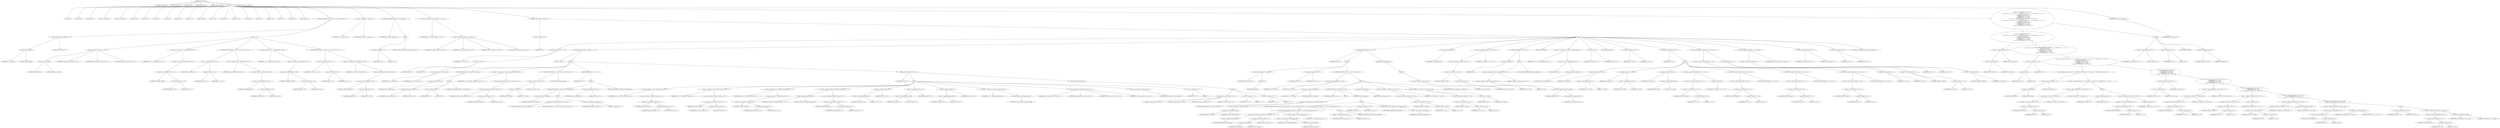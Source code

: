 digraph cache_insert {  
"1000122" [label = "(METHOD,cache_insert)" ]
"1000123" [label = "(PARAM,const char *a1)" ]
"1000124" [label = "(PARAM,_DWORD *a2)" ]
"1000125" [label = "(PARAM,int a3)" ]
"1000126" [label = "(PARAM,unsigned int a4)" ]
"1000127" [label = "(PARAM,unsigned __int16 a5)" ]
"1000128" [label = "(BLOCK,,)" ]
"1000129" [label = "(LOCAL,v7: int)" ]
"1000130" [label = "(LOCAL,v8: int)" ]
"1000131" [label = "(LOCAL,result: int)" ]
"1000132" [label = "(LOCAL,v10: unsigned int)" ]
"1000133" [label = "(LOCAL,v11: unsigned int)" ]
"1000134" [label = "(LOCAL,v12: int)" ]
"1000135" [label = "(LOCAL,v13: int)" ]
"1000136" [label = "(LOCAL,v14: int)" ]
"1000137" [label = "(LOCAL,v15: int)" ]
"1000138" [label = "(LOCAL,v16: int)" ]
"1000139" [label = "(LOCAL,v17: int)" ]
"1000140" [label = "(LOCAL,v18: size_t)" ]
"1000141" [label = "(LOCAL,v19: int)" ]
"1000142" [label = "(LOCAL,v20: int)" ]
"1000143" [label = "(LOCAL,v21: char *)" ]
"1000144" [label = "(LOCAL,v22: int)" ]
"1000145" [label = "(LOCAL,v23: int)" ]
"1000146" [label = "(LOCAL,v24: int)" ]
"1000147" [label = "(LOCAL,v25: int)" ]
"1000148" [label = "(LOCAL,v27: int)" ]
"1000149" [label = "(LOCAL,v28: int [ 4 ])" ]
"1000150" [label = "(CONTROL_STRUCTURE,if ( (a5 & 0x980) != 0 ),if ( (a5 & 0x980) != 0 ))" ]
"1000151" [label = "(<operator>.notEquals,(a5 & 0x980) != 0)" ]
"1000152" [label = "(<operator>.and,a5 & 0x980)" ]
"1000153" [label = "(IDENTIFIER,a5,a5 & 0x980)" ]
"1000154" [label = "(LITERAL,0x980,a5 & 0x980)" ]
"1000155" [label = "(LITERAL,0,(a5 & 0x980) != 0)" ]
"1000156" [label = "(BLOCK,,)" ]
"1000157" [label = "(log_query,log_query(a5 | 0x10000, a1, a2, 0))" ]
"1000158" [label = "(<operator>.or,a5 | 0x10000)" ]
"1000159" [label = "(IDENTIFIER,a5,a5 | 0x10000)" ]
"1000160" [label = "(LITERAL,0x10000,a5 | 0x10000)" ]
"1000161" [label = "(IDENTIFIER,a1,log_query(a5 | 0x10000, a1, a2, 0))" ]
"1000162" [label = "(IDENTIFIER,a2,log_query(a5 | 0x10000, a1, a2, 0))" ]
"1000163" [label = "(LITERAL,0,log_query(a5 | 0x10000, a1, a2, 0))" ]
"1000164" [label = "(<operator>.assignment,v10 = *(_DWORD *)(fbss + 252))" ]
"1000165" [label = "(IDENTIFIER,v10,v10 = *(_DWORD *)(fbss + 252))" ]
"1000166" [label = "(<operator>.indirection,*(_DWORD *)(fbss + 252))" ]
"1000167" [label = "(<operator>.cast,(_DWORD *)(fbss + 252))" ]
"1000168" [label = "(UNKNOWN,_DWORD *,_DWORD *)" ]
"1000169" [label = "(<operator>.addition,fbss + 252)" ]
"1000170" [label = "(IDENTIFIER,fbss,fbss + 252)" ]
"1000171" [label = "(LITERAL,252,fbss + 252)" ]
"1000172" [label = "(CONTROL_STRUCTURE,if ( v10 && v10 < a4 ),if ( v10 && v10 < a4 ))" ]
"1000173" [label = "(<operator>.logicalAnd,v10 && v10 < a4)" ]
"1000174" [label = "(IDENTIFIER,v10,v10 && v10 < a4)" ]
"1000175" [label = "(<operator>.lessThan,v10 < a4)" ]
"1000176" [label = "(IDENTIFIER,v10,v10 < a4)" ]
"1000177" [label = "(IDENTIFIER,a4,v10 < a4)" ]
"1000178" [label = "(<operator>.assignment,a4 = *(_DWORD *)(fbss + 252))" ]
"1000179" [label = "(IDENTIFIER,a4,a4 = *(_DWORD *)(fbss + 252))" ]
"1000180" [label = "(<operator>.indirection,*(_DWORD *)(fbss + 252))" ]
"1000181" [label = "(<operator>.cast,(_DWORD *)(fbss + 252))" ]
"1000182" [label = "(UNKNOWN,_DWORD *,_DWORD *)" ]
"1000183" [label = "(<operator>.addition,fbss + 252)" ]
"1000184" [label = "(IDENTIFIER,fbss,fbss + 252)" ]
"1000185" [label = "(LITERAL,252,fbss + 252)" ]
"1000186" [label = "(<operator>.assignment,v11 = *(_DWORD *)(fbss + 248))" ]
"1000187" [label = "(IDENTIFIER,v11,v11 = *(_DWORD *)(fbss + 248))" ]
"1000188" [label = "(<operator>.indirection,*(_DWORD *)(fbss + 248))" ]
"1000189" [label = "(<operator>.cast,(_DWORD *)(fbss + 248))" ]
"1000190" [label = "(UNKNOWN,_DWORD *,_DWORD *)" ]
"1000191" [label = "(<operator>.addition,fbss + 248)" ]
"1000192" [label = "(IDENTIFIER,fbss,fbss + 248)" ]
"1000193" [label = "(LITERAL,248,fbss + 248)" ]
"1000194" [label = "(CONTROL_STRUCTURE,if ( v11 && a4 < v11 ),if ( v11 && a4 < v11 ))" ]
"1000195" [label = "(<operator>.logicalAnd,v11 && a4 < v11)" ]
"1000196" [label = "(IDENTIFIER,v11,v11 && a4 < v11)" ]
"1000197" [label = "(<operator>.lessThan,a4 < v11)" ]
"1000198" [label = "(IDENTIFIER,a4,a4 < v11)" ]
"1000199" [label = "(IDENTIFIER,v11,a4 < v11)" ]
"1000200" [label = "(<operator>.assignment,a4 = *(_DWORD *)(fbss + 248))" ]
"1000201" [label = "(IDENTIFIER,a4,a4 = *(_DWORD *)(fbss + 248))" ]
"1000202" [label = "(<operator>.indirection,*(_DWORD *)(fbss + 248))" ]
"1000203" [label = "(<operator>.cast,(_DWORD *)(fbss + 248))" ]
"1000204" [label = "(UNKNOWN,_DWORD *,_DWORD *)" ]
"1000205" [label = "(<operator>.addition,fbss + 248)" ]
"1000206" [label = "(IDENTIFIER,fbss,fbss + 248)" ]
"1000207" [label = "(LITERAL,248,fbss + 248)" ]
"1000208" [label = "(<operator>.assignment,v7 = insert_error)" ]
"1000209" [label = "(IDENTIFIER,v7,v7 = insert_error)" ]
"1000210" [label = "(IDENTIFIER,insert_error,v7 = insert_error)" ]
"1000211" [label = "(CONTROL_STRUCTURE,if ( insert_error ),if ( insert_error ))" ]
"1000212" [label = "(IDENTIFIER,insert_error,if ( insert_error ))" ]
"1000213" [label = "(BLOCK,,)" ]
"1000214" [label = "(<operator>.assignment,v8 = 0)" ]
"1000215" [label = "(IDENTIFIER,v8,v8 = 0)" ]
"1000216" [label = "(LITERAL,0,v8 = 0)" ]
"1000217" [label = "(CONTROL_STRUCTURE,goto LABEL_16;,goto LABEL_16;)" ]
"1000218" [label = "(<operator>.assignment,v8 = cache_scan_free(a1, a2, a3, a5))" ]
"1000219" [label = "(IDENTIFIER,v8,v8 = cache_scan_free(a1, a2, a3, a5))" ]
"1000220" [label = "(cache_scan_free,cache_scan_free(a1, a2, a3, a5))" ]
"1000221" [label = "(IDENTIFIER,a1,cache_scan_free(a1, a2, a3, a5))" ]
"1000222" [label = "(IDENTIFIER,a2,cache_scan_free(a1, a2, a3, a5))" ]
"1000223" [label = "(IDENTIFIER,a3,cache_scan_free(a1, a2, a3, a5))" ]
"1000224" [label = "(IDENTIFIER,a5,cache_scan_free(a1, a2, a3, a5))" ]
"1000225" [label = "(CONTROL_STRUCTURE,if ( !v8 ),if ( !v8 ))" ]
"1000226" [label = "(<operator>.logicalNot,!v8)" ]
"1000227" [label = "(IDENTIFIER,v8,!v8)" ]
"1000228" [label = "(BLOCK,,)" ]
"1000229" [label = "(<operator>.assignment,v27 = a5 & 4)" ]
"1000230" [label = "(IDENTIFIER,v27,v27 = a5 & 4)" ]
"1000231" [label = "(<operator>.and,a5 & 4)" ]
"1000232" [label = "(IDENTIFIER,a5,a5 & 4)" ]
"1000233" [label = "(LITERAL,4,a5 & 4)" ]
"1000234" [label = "(CONTROL_STRUCTURE,while ( 1 ),while ( 1 ))" ]
"1000235" [label = "(LITERAL,1,while ( 1 ))" ]
"1000236" [label = "(BLOCK,,)" ]
"1000237" [label = "(<operator>.assignment,v12 = cache_tail)" ]
"1000238" [label = "(IDENTIFIER,v12,v12 = cache_tail)" ]
"1000239" [label = "(IDENTIFIER,cache_tail,v12 = cache_tail)" ]
"1000240" [label = "(CONTROL_STRUCTURE,if ( !cache_tail ),if ( !cache_tail ))" ]
"1000241" [label = "(<operator>.logicalNot,!cache_tail)" ]
"1000242" [label = "(IDENTIFIER,cache_tail,!cache_tail)" ]
"1000243" [label = "(BLOCK,,)" ]
"1000244" [label = "(<operator>.assignment,insert_error = 1)" ]
"1000245" [label = "(IDENTIFIER,insert_error,insert_error = 1)" ]
"1000246" [label = "(LITERAL,1,insert_error = 1)" ]
"1000247" [label = "(<operator>.assignment,v8 = 0)" ]
"1000248" [label = "(IDENTIFIER,v8,v8 = 0)" ]
"1000249" [label = "(LITERAL,0,v8 = 0)" ]
"1000250" [label = "(CONTROL_STRUCTURE,goto LABEL_16;,goto LABEL_16;)" ]
"1000251" [label = "(<operator>.assignment,v13 = *(unsigned __int16 *)(cache_tail + 36))" ]
"1000252" [label = "(IDENTIFIER,v13,v13 = *(unsigned __int16 *)(cache_tail + 36))" ]
"1000253" [label = "(<operator>.indirection,*(unsigned __int16 *)(cache_tail + 36))" ]
"1000254" [label = "(<operator>.cast,(unsigned __int16 *)(cache_tail + 36))" ]
"1000255" [label = "(UNKNOWN,unsigned __int16 *,unsigned __int16 *)" ]
"1000256" [label = "(<operator>.addition,cache_tail + 36)" ]
"1000257" [label = "(IDENTIFIER,cache_tail,cache_tail + 36)" ]
"1000258" [label = "(LITERAL,36,cache_tail + 36)" ]
"1000259" [label = "(CONTROL_STRUCTURE,if ( (v13 & 0xC) == 0 ),if ( (v13 & 0xC) == 0 ))" ]
"1000260" [label = "(<operator>.equals,(v13 & 0xC) == 0)" ]
"1000261" [label = "(<operator>.and,v13 & 0xC)" ]
"1000262" [label = "(IDENTIFIER,v13,v13 & 0xC)" ]
"1000263" [label = "(LITERAL,0xC,v13 & 0xC)" ]
"1000264" [label = "(LITERAL,0,(v13 & 0xC) == 0)" ]
"1000265" [label = "(CONTROL_STRUCTURE,break;,break;)" ]
"1000266" [label = "(CONTROL_STRUCTURE,if ( v7 ),if ( v7 ))" ]
"1000267" [label = "(IDENTIFIER,v7,if ( v7 ))" ]
"1000268" [label = "(BLOCK,,)" ]
"1000269" [label = "(CONTROL_STRUCTURE,if ( !warned_8195 ),if ( !warned_8195 ))" ]
"1000270" [label = "(<operator>.logicalNot,!warned_8195)" ]
"1000271" [label = "(IDENTIFIER,warned_8195,!warned_8195)" ]
"1000272" [label = "(BLOCK,,)" ]
"1000273" [label = "(my_syslog,my_syslog(3, \"Internal error in cache.\"))" ]
"1000274" [label = "(LITERAL,3,my_syslog(3, \"Internal error in cache.\"))" ]
"1000275" [label = "(LITERAL,\"Internal error in cache.\",my_syslog(3, \"Internal error in cache.\"))" ]
"1000276" [label = "(<operator>.assignment,warned_8195 = 1)" ]
"1000277" [label = "(IDENTIFIER,warned_8195,warned_8195 = 1)" ]
"1000278" [label = "(LITERAL,1,warned_8195 = 1)" ]
"1000279" [label = "(<operator>.assignment,insert_error = 1)" ]
"1000280" [label = "(IDENTIFIER,insert_error,insert_error = 1)" ]
"1000281" [label = "(LITERAL,1,insert_error = 1)" ]
"1000282" [label = "(CONTROL_STRUCTURE,goto LABEL_16;,goto LABEL_16;)" ]
"1000283" [label = "(CONTROL_STRUCTURE,if ( v27 ),if ( v27 ))" ]
"1000284" [label = "(IDENTIFIER,v27,if ( v27 ))" ]
"1000285" [label = "(BLOCK,,)" ]
"1000286" [label = "(<operator>.assignment,v14 = *(_DWORD *)(cache_tail + 16))" ]
"1000287" [label = "(IDENTIFIER,v14,v14 = *(_DWORD *)(cache_tail + 16))" ]
"1000288" [label = "(<operator>.indirection,*(_DWORD *)(cache_tail + 16))" ]
"1000289" [label = "(<operator>.cast,(_DWORD *)(cache_tail + 16))" ]
"1000290" [label = "(UNKNOWN,_DWORD *,_DWORD *)" ]
"1000291" [label = "(<operator>.addition,cache_tail + 16)" ]
"1000292" [label = "(IDENTIFIER,cache_tail,cache_tail + 16)" ]
"1000293" [label = "(LITERAL,16,cache_tail + 16)" ]
"1000294" [label = "(<operator>.assignment,v15 = *(_DWORD *)(cache_tail + 20))" ]
"1000295" [label = "(IDENTIFIER,v15,v15 = *(_DWORD *)(cache_tail + 20))" ]
"1000296" [label = "(<operator>.indirection,*(_DWORD *)(cache_tail + 20))" ]
"1000297" [label = "(<operator>.cast,(_DWORD *)(cache_tail + 20))" ]
"1000298" [label = "(UNKNOWN,_DWORD *,_DWORD *)" ]
"1000299" [label = "(<operator>.addition,cache_tail + 20)" ]
"1000300" [label = "(IDENTIFIER,cache_tail,cache_tail + 20)" ]
"1000301" [label = "(LITERAL,20,cache_tail + 20)" ]
"1000302" [label = "(<operator>.assignment,v16 = *(_DWORD *)(cache_tail + 24))" ]
"1000303" [label = "(IDENTIFIER,v16,v16 = *(_DWORD *)(cache_tail + 24))" ]
"1000304" [label = "(<operator>.indirection,*(_DWORD *)(cache_tail + 24))" ]
"1000305" [label = "(<operator>.cast,(_DWORD *)(cache_tail + 24))" ]
"1000306" [label = "(UNKNOWN,_DWORD *,_DWORD *)" ]
"1000307" [label = "(<operator>.addition,cache_tail + 24)" ]
"1000308" [label = "(IDENTIFIER,cache_tail,cache_tail + 24)" ]
"1000309" [label = "(LITERAL,24,cache_tail + 24)" ]
"1000310" [label = "(<operator>.assignment,v28[0] = *(_DWORD *)(cache_tail + 12))" ]
"1000311" [label = "(<operator>.indirectIndexAccess,v28[0])" ]
"1000312" [label = "(IDENTIFIER,v28,v28[0] = *(_DWORD *)(cache_tail + 12))" ]
"1000313" [label = "(LITERAL,0,v28[0] = *(_DWORD *)(cache_tail + 12))" ]
"1000314" [label = "(<operator>.indirection,*(_DWORD *)(cache_tail + 12))" ]
"1000315" [label = "(<operator>.cast,(_DWORD *)(cache_tail + 12))" ]
"1000316" [label = "(UNKNOWN,_DWORD *,_DWORD *)" ]
"1000317" [label = "(<operator>.addition,cache_tail + 12)" ]
"1000318" [label = "(IDENTIFIER,cache_tail,cache_tail + 12)" ]
"1000319" [label = "(LITERAL,12,cache_tail + 12)" ]
"1000320" [label = "(<operator>.assignment,v28[1] = v14)" ]
"1000321" [label = "(<operator>.indirectIndexAccess,v28[1])" ]
"1000322" [label = "(IDENTIFIER,v28,v28[1] = v14)" ]
"1000323" [label = "(LITERAL,1,v28[1] = v14)" ]
"1000324" [label = "(IDENTIFIER,v14,v28[1] = v14)" ]
"1000325" [label = "(<operator>.assignment,v28[2] = v15)" ]
"1000326" [label = "(<operator>.indirectIndexAccess,v28[2])" ]
"1000327" [label = "(IDENTIFIER,v28,v28[2] = v15)" ]
"1000328" [label = "(LITERAL,2,v28[2] = v15)" ]
"1000329" [label = "(IDENTIFIER,v15,v28[2] = v15)" ]
"1000330" [label = "(<operator>.assignment,v28[3] = v16)" ]
"1000331" [label = "(<operator>.indirectIndexAccess,v28[3])" ]
"1000332" [label = "(IDENTIFIER,v28,v28[3] = v16)" ]
"1000333" [label = "(LITERAL,3,v28[3] = v16)" ]
"1000334" [label = "(IDENTIFIER,v16,v28[3] = v16)" ]
"1000335" [label = "(<operator>.assignment,v17 = cache_get_name(cache_tail))" ]
"1000336" [label = "(IDENTIFIER,v17,v17 = cache_get_name(cache_tail))" ]
"1000337" [label = "(cache_get_name,cache_get_name(cache_tail))" ]
"1000338" [label = "(IDENTIFIER,cache_tail,cache_get_name(cache_tail))" ]
"1000339" [label = "(cache_scan_free,cache_scan_free(v17, v28, a3, v13))" ]
"1000340" [label = "(IDENTIFIER,v17,cache_scan_free(v17, v28, a3, v13))" ]
"1000341" [label = "(IDENTIFIER,v28,cache_scan_free(v17, v28, a3, v13))" ]
"1000342" [label = "(IDENTIFIER,a3,cache_scan_free(v17, v28, a3, v13))" ]
"1000343" [label = "(IDENTIFIER,v13,cache_scan_free(v17, v28, a3, v13))" ]
"1000344" [label = "(<operator>.preIncrement,++cache_live_freed)" ]
"1000345" [label = "(IDENTIFIER,cache_live_freed,++cache_live_freed)" ]
"1000346" [label = "(<operator>.assignment,v7 = 1)" ]
"1000347" [label = "(IDENTIFIER,v7,v7 = 1)" ]
"1000348" [label = "(LITERAL,1,v7 = 1)" ]
"1000349" [label = "(CONTROL_STRUCTURE,else,else)" ]
"1000350" [label = "(BLOCK,,)" ]
"1000351" [label = "(cache_scan_free,cache_scan_free(0, 0, a3, 0))" ]
"1000352" [label = "(LITERAL,0,cache_scan_free(0, 0, a3, 0))" ]
"1000353" [label = "(LITERAL,0,cache_scan_free(0, 0, a3, 0))" ]
"1000354" [label = "(IDENTIFIER,a3,cache_scan_free(0, 0, a3, 0))" ]
"1000355" [label = "(LITERAL,0,cache_scan_free(0, 0, a3, 0))" ]
"1000356" [label = "(<operator>.assignment,v7 = 0)" ]
"1000357" [label = "(IDENTIFIER,v7,v7 = 0)" ]
"1000358" [label = "(LITERAL,0,v7 = 0)" ]
"1000359" [label = "(<operator>.assignment,v27 = 1)" ]
"1000360" [label = "(IDENTIFIER,v27,v27 = 1)" ]
"1000361" [label = "(LITERAL,1,v27 = 1)" ]
"1000362" [label = "(CONTROL_STRUCTURE,if ( a1 ),if ( a1 ))" ]
"1000363" [label = "(IDENTIFIER,a1,if ( a1 ))" ]
"1000364" [label = "(BLOCK,,)" ]
"1000365" [label = "(<operator>.assignment,v18 = strlen(a1))" ]
"1000366" [label = "(IDENTIFIER,v18,v18 = strlen(a1))" ]
"1000367" [label = "(strlen,strlen(a1))" ]
"1000368" [label = "(IDENTIFIER,a1,strlen(a1))" ]
"1000369" [label = "(<operator>.assignment,v19 = v12)" ]
"1000370" [label = "(IDENTIFIER,v19,v19 = v12)" ]
"1000371" [label = "(IDENTIFIER,v12,v19 = v12)" ]
"1000372" [label = "(CONTROL_STRUCTURE,if ( v18 >= 0x32 ),if ( v18 >= 0x32 ))" ]
"1000373" [label = "(<operator>.greaterEqualsThan,v18 >= 0x32)" ]
"1000374" [label = "(IDENTIFIER,v18,v18 >= 0x32)" ]
"1000375" [label = "(LITERAL,0x32,v18 >= 0x32)" ]
"1000376" [label = "(BLOCK,,)" ]
"1000377" [label = "(<operator>.assignment,v20 = big_free)" ]
"1000378" [label = "(IDENTIFIER,v20,v20 = big_free)" ]
"1000379" [label = "(IDENTIFIER,big_free,v20 = big_free)" ]
"1000380" [label = "(CONTROL_STRUCTURE,if ( big_free ),if ( big_free ))" ]
"1000381" [label = "(IDENTIFIER,big_free,if ( big_free ))" ]
"1000382" [label = "(BLOCK,,)" ]
"1000383" [label = "(<operator>.assignment,big_free = *(_DWORD *)big_free)" ]
"1000384" [label = "(IDENTIFIER,big_free,big_free = *(_DWORD *)big_free)" ]
"1000385" [label = "(<operator>.indirection,*(_DWORD *)big_free)" ]
"1000386" [label = "(<operator>.cast,(_DWORD *)big_free)" ]
"1000387" [label = "(UNKNOWN,_DWORD *,_DWORD *)" ]
"1000388" [label = "(IDENTIFIER,big_free,(_DWORD *)big_free)" ]
"1000389" [label = "(CONTROL_STRUCTURE,else,else)" ]
"1000390" [label = "(BLOCK,,)" ]
"1000391" [label = "(CONTROL_STRUCTURE,if ( !bignames_left && (a5 & 0x5000) == 0 || (v20 = whine_malloc(1028)) == 0 ),if ( !bignames_left && (a5 & 0x5000) == 0 || (v20 = whine_malloc(1028)) == 0 ))" ]
"1000392" [label = "(<operator>.logicalOr,!bignames_left && (a5 & 0x5000) == 0 || (v20 = whine_malloc(1028)) == 0)" ]
"1000393" [label = "(<operator>.logicalAnd,!bignames_left && (a5 & 0x5000) == 0)" ]
"1000394" [label = "(<operator>.logicalNot,!bignames_left)" ]
"1000395" [label = "(IDENTIFIER,bignames_left,!bignames_left)" ]
"1000396" [label = "(<operator>.equals,(a5 & 0x5000) == 0)" ]
"1000397" [label = "(<operator>.and,a5 & 0x5000)" ]
"1000398" [label = "(IDENTIFIER,a5,a5 & 0x5000)" ]
"1000399" [label = "(LITERAL,0x5000,a5 & 0x5000)" ]
"1000400" [label = "(LITERAL,0,(a5 & 0x5000) == 0)" ]
"1000401" [label = "(<operator>.equals,(v20 = whine_malloc(1028)) == 0)" ]
"1000402" [label = "(<operator>.assignment,v20 = whine_malloc(1028))" ]
"1000403" [label = "(IDENTIFIER,v20,v20 = whine_malloc(1028))" ]
"1000404" [label = "(whine_malloc,whine_malloc(1028))" ]
"1000405" [label = "(LITERAL,1028,whine_malloc(1028))" ]
"1000406" [label = "(LITERAL,0,(v20 = whine_malloc(1028)) == 0)" ]
"1000407" [label = "(BLOCK,,)" ]
"1000408" [label = "(<operator>.assignment,insert_error = 1)" ]
"1000409" [label = "(IDENTIFIER,insert_error,insert_error = 1)" ]
"1000410" [label = "(LITERAL,1,insert_error = 1)" ]
"1000411" [label = "(CONTROL_STRUCTURE,goto LABEL_16;,goto LABEL_16;)" ]
"1000412" [label = "(<operator>.assignment,v19 = v12)" ]
"1000413" [label = "(IDENTIFIER,v19,v19 = v12)" ]
"1000414" [label = "(IDENTIFIER,v12,v19 = v12)" ]
"1000415" [label = "(CONTROL_STRUCTURE,if ( bignames_left ),if ( bignames_left ))" ]
"1000416" [label = "(IDENTIFIER,bignames_left,if ( bignames_left ))" ]
"1000417" [label = "(<operator>.preDecrement,--bignames_left)" ]
"1000418" [label = "(IDENTIFIER,bignames_left,--bignames_left)" ]
"1000419" [label = "(cache_unlink,cache_unlink(v19))" ]
"1000420" [label = "(IDENTIFIER,v19,cache_unlink(v19))" ]
"1000421" [label = "(<operator>.assignment,*(_DWORD *)(v12 + 40) = v20)" ]
"1000422" [label = "(<operator>.indirection,*(_DWORD *)(v12 + 40))" ]
"1000423" [label = "(<operator>.cast,(_DWORD *)(v12 + 40))" ]
"1000424" [label = "(UNKNOWN,_DWORD *,_DWORD *)" ]
"1000425" [label = "(<operator>.addition,v12 + 40)" ]
"1000426" [label = "(IDENTIFIER,v12,v12 + 40)" ]
"1000427" [label = "(LITERAL,40,v12 + 40)" ]
"1000428" [label = "(IDENTIFIER,v20,*(_DWORD *)(v12 + 40) = v20)" ]
"1000429" [label = "(<operator>.assignment,*(_WORD *)(v12 + 36) = a5 | 0x200)" ]
"1000430" [label = "(<operator>.indirection,*(_WORD *)(v12 + 36))" ]
"1000431" [label = "(<operator>.cast,(_WORD *)(v12 + 36))" ]
"1000432" [label = "(UNKNOWN,_WORD *,_WORD *)" ]
"1000433" [label = "(<operator>.addition,v12 + 36)" ]
"1000434" [label = "(IDENTIFIER,v12,v12 + 36)" ]
"1000435" [label = "(LITERAL,36,v12 + 36)" ]
"1000436" [label = "(<operator>.or,a5 | 0x200)" ]
"1000437" [label = "(IDENTIFIER,a5,a5 | 0x200)" ]
"1000438" [label = "(LITERAL,0x200,a5 | 0x200)" ]
"1000439" [label = "(CONTROL_STRUCTURE,goto LABEL_41;,goto LABEL_41;)" ]
"1000440" [label = "(CONTROL_STRUCTURE,else,else)" ]
"1000441" [label = "(BLOCK,,)" ]
"1000442" [label = "(<operator>.assignment,v19 = cache_tail)" ]
"1000443" [label = "(IDENTIFIER,v19,v19 = cache_tail)" ]
"1000444" [label = "(IDENTIFIER,cache_tail,v19 = cache_tail)" ]
"1000445" [label = "(cache_unlink,cache_unlink(v19))" ]
"1000446" [label = "(IDENTIFIER,v19,cache_unlink(v19))" ]
"1000447" [label = "(<operator>.assignment,*(_WORD *)(v12 + 36) = a5)" ]
"1000448" [label = "(<operator>.indirection,*(_WORD *)(v12 + 36))" ]
"1000449" [label = "(<operator>.cast,(_WORD *)(v12 + 36))" ]
"1000450" [label = "(UNKNOWN,_WORD *,_WORD *)" ]
"1000451" [label = "(<operator>.addition,v12 + 36)" ]
"1000452" [label = "(IDENTIFIER,v12,v12 + 36)" ]
"1000453" [label = "(LITERAL,36,v12 + 36)" ]
"1000454" [label = "(IDENTIFIER,a5,*(_WORD *)(v12 + 36) = a5)" ]
"1000455" [label = "(CONTROL_STRUCTURE,if ( !a1 ),if ( !a1 ))" ]
"1000456" [label = "(<operator>.logicalNot,!a1)" ]
"1000457" [label = "(IDENTIFIER,a1,!a1)" ]
"1000458" [label = "(BLOCK,,)" ]
"1000459" [label = "(<operator>.assignment,*(_BYTE *)cache_get_name(v12) = 0)" ]
"1000460" [label = "(<operator>.indirection,*(_BYTE *)cache_get_name(v12))" ]
"1000461" [label = "(<operator>.cast,(_BYTE *)cache_get_name(v12))" ]
"1000462" [label = "(UNKNOWN,_BYTE *,_BYTE *)" ]
"1000463" [label = "(cache_get_name,cache_get_name(v12))" ]
"1000464" [label = "(IDENTIFIER,v12,cache_get_name(v12))" ]
"1000465" [label = "(LITERAL,0,*(_BYTE *)cache_get_name(v12) = 0)" ]
"1000466" [label = "(CONTROL_STRUCTURE,goto LABEL_42;,goto LABEL_42;)" ]
"1000467" [label = "(JUMP_TARGET,LABEL_41)" ]
"1000468" [label = "(<operator>.assignment,v21 = (char *)cache_get_name(v12))" ]
"1000469" [label = "(IDENTIFIER,v21,v21 = (char *)cache_get_name(v12))" ]
"1000470" [label = "(<operator>.cast,(char *)cache_get_name(v12))" ]
"1000471" [label = "(UNKNOWN,char *,char *)" ]
"1000472" [label = "(cache_get_name,cache_get_name(v12))" ]
"1000473" [label = "(IDENTIFIER,v12,cache_get_name(v12))" ]
"1000474" [label = "(strcpy,strcpy(v21, a1))" ]
"1000475" [label = "(IDENTIFIER,v21,strcpy(v21, a1))" ]
"1000476" [label = "(IDENTIFIER,a1,strcpy(v21, a1))" ]
"1000477" [label = "(JUMP_TARGET,LABEL_42)" ]
"1000478" [label = "(<operator>.assignment,v22 = a3)" ]
"1000479" [label = "(IDENTIFIER,v22,v22 = a3)" ]
"1000480" [label = "(IDENTIFIER,a3,v22 = a3)" ]
"1000481" [label = "(CONTROL_STRUCTURE,if ( a2 ),if ( a2 ))" ]
"1000482" [label = "(IDENTIFIER,a2,if ( a2 ))" ]
"1000483" [label = "(BLOCK,,)" ]
"1000484" [label = "(<operator>.assignment,v23 = a2[1])" ]
"1000485" [label = "(IDENTIFIER,v23,v23 = a2[1])" ]
"1000486" [label = "(<operator>.indirectIndexAccess,a2[1])" ]
"1000487" [label = "(IDENTIFIER,a2,v23 = a2[1])" ]
"1000488" [label = "(LITERAL,1,v23 = a2[1])" ]
"1000489" [label = "(<operator>.assignment,v24 = a2[2])" ]
"1000490" [label = "(IDENTIFIER,v24,v24 = a2[2])" ]
"1000491" [label = "(<operator>.indirectIndexAccess,a2[2])" ]
"1000492" [label = "(IDENTIFIER,a2,v24 = a2[2])" ]
"1000493" [label = "(LITERAL,2,v24 = a2[2])" ]
"1000494" [label = "(<operator>.assignment,v25 = a2[3])" ]
"1000495" [label = "(IDENTIFIER,v25,v25 = a2[3])" ]
"1000496" [label = "(<operator>.indirectIndexAccess,a2[3])" ]
"1000497" [label = "(IDENTIFIER,a2,v25 = a2[3])" ]
"1000498" [label = "(LITERAL,3,v25 = a2[3])" ]
"1000499" [label = "(<operator>.assignment,*(_DWORD *)(v12 + 12) = *a2)" ]
"1000500" [label = "(<operator>.indirection,*(_DWORD *)(v12 + 12))" ]
"1000501" [label = "(<operator>.cast,(_DWORD *)(v12 + 12))" ]
"1000502" [label = "(UNKNOWN,_DWORD *,_DWORD *)" ]
"1000503" [label = "(<operator>.addition,v12 + 12)" ]
"1000504" [label = "(IDENTIFIER,v12,v12 + 12)" ]
"1000505" [label = "(LITERAL,12,v12 + 12)" ]
"1000506" [label = "(<operator>.indirection,*a2)" ]
"1000507" [label = "(IDENTIFIER,a2,*(_DWORD *)(v12 + 12) = *a2)" ]
"1000508" [label = "(<operator>.assignment,*(_DWORD *)(v12 + 16) = v23)" ]
"1000509" [label = "(<operator>.indirection,*(_DWORD *)(v12 + 16))" ]
"1000510" [label = "(<operator>.cast,(_DWORD *)(v12 + 16))" ]
"1000511" [label = "(UNKNOWN,_DWORD *,_DWORD *)" ]
"1000512" [label = "(<operator>.addition,v12 + 16)" ]
"1000513" [label = "(IDENTIFIER,v12,v12 + 16)" ]
"1000514" [label = "(LITERAL,16,v12 + 16)" ]
"1000515" [label = "(IDENTIFIER,v23,*(_DWORD *)(v12 + 16) = v23)" ]
"1000516" [label = "(<operator>.assignment,*(_DWORD *)(v12 + 20) = v24)" ]
"1000517" [label = "(<operator>.indirection,*(_DWORD *)(v12 + 20))" ]
"1000518" [label = "(<operator>.cast,(_DWORD *)(v12 + 20))" ]
"1000519" [label = "(UNKNOWN,_DWORD *,_DWORD *)" ]
"1000520" [label = "(<operator>.addition,v12 + 20)" ]
"1000521" [label = "(IDENTIFIER,v12,v12 + 20)" ]
"1000522" [label = "(LITERAL,20,v12 + 20)" ]
"1000523" [label = "(IDENTIFIER,v24,*(_DWORD *)(v12 + 20) = v24)" ]
"1000524" [label = "(<operator>.assignment,*(_DWORD *)(v12 + 24) = v25)" ]
"1000525" [label = "(<operator>.indirection,*(_DWORD *)(v12 + 24))" ]
"1000526" [label = "(<operator>.cast,(_DWORD *)(v12 + 24))" ]
"1000527" [label = "(UNKNOWN,_DWORD *,_DWORD *)" ]
"1000528" [label = "(<operator>.addition,v12 + 24)" ]
"1000529" [label = "(IDENTIFIER,v12,v12 + 24)" ]
"1000530" [label = "(LITERAL,24,v12 + 24)" ]
"1000531" [label = "(IDENTIFIER,v25,*(_DWORD *)(v12 + 24) = v25)" ]
"1000532" [label = "(<operator>.assignment,v22 = a3)" ]
"1000533" [label = "(IDENTIFIER,v22,v22 = a3)" ]
"1000534" [label = "(IDENTIFIER,a3,v22 = a3)" ]
"1000535" [label = "(<operator>.assignment,*(_DWORD *)(v12 + 28) = a4 + v22)" ]
"1000536" [label = "(<operator>.indirection,*(_DWORD *)(v12 + 28))" ]
"1000537" [label = "(<operator>.cast,(_DWORD *)(v12 + 28))" ]
"1000538" [label = "(UNKNOWN,_DWORD *,_DWORD *)" ]
"1000539" [label = "(<operator>.addition,v12 + 28)" ]
"1000540" [label = "(IDENTIFIER,v12,v12 + 28)" ]
"1000541" [label = "(LITERAL,28,v12 + 28)" ]
"1000542" [label = "(<operator>.addition,a4 + v22)" ]
"1000543" [label = "(IDENTIFIER,a4,a4 + v22)" ]
"1000544" [label = "(IDENTIFIER,v22,a4 + v22)" ]
"1000545" [label = "(<operator>.assignment,*(_DWORD *)v12 = new_chain)" ]
"1000546" [label = "(<operator>.indirection,*(_DWORD *)v12)" ]
"1000547" [label = "(<operator>.cast,(_DWORD *)v12)" ]
"1000548" [label = "(UNKNOWN,_DWORD *,_DWORD *)" ]
"1000549" [label = "(IDENTIFIER,v12,(_DWORD *)v12)" ]
"1000550" [label = "(IDENTIFIER,new_chain,*(_DWORD *)v12 = new_chain)" ]
"1000551" [label = "(<operator>.assignment,new_chain = v12)" ]
"1000552" [label = "(IDENTIFIER,new_chain,new_chain = v12)" ]
"1000553" [label = "(IDENTIFIER,v12,new_chain = v12)" ]
"1000554" [label = "(<operator>.assignment,v8 = v12)" ]
"1000555" [label = "(IDENTIFIER,v8,v8 = v12)" ]
"1000556" [label = "(IDENTIFIER,v12,v8 = v12)" ]
"1000557" [label = "(CONTROL_STRUCTURE,goto LABEL_16;,goto LABEL_16;)" ]
"1000558" [label = "(CONTROL_STRUCTURE,if ( (a5 & 0x180) == 0\n    || (a5 & 8) == 0\n    || ((a5 & 0x80) == 0 || (*(_WORD *)(v8 + 36) & 0x80) == 0 || (result = v8, *(_DWORD *)(v8 + 12) != *a2))\n    && ((a5 & 0x100) == 0\n     || (*(_WORD *)(v8 + 36) & 0x100) == 0\n     || *(_DWORD *)(v8 + 12) != *a2\n     || *(_DWORD *)(v8 + 16) != a2[1]\n     || *(_DWORD *)(v8 + 20) != a2[2]\n     || (result = v8, *(_DWORD *)(v8 + 24) != a2[3])) ),if ( (a5 & 0x180) == 0\n    || (a5 & 8) == 0\n    || ((a5 & 0x80) == 0 || (*(_WORD *)(v8 + 36) & 0x80) == 0 || (result = v8, *(_DWORD *)(v8 + 12) != *a2))\n    && ((a5 & 0x100) == 0\n     || (*(_WORD *)(v8 + 36) & 0x100) == 0\n     || *(_DWORD *)(v8 + 12) != *a2\n     || *(_DWORD *)(v8 + 16) != a2[1]\n     || *(_DWORD *)(v8 + 20) != a2[2]\n     || (result = v8, *(_DWORD *)(v8 + 24) != a2[3])) ))" ]
"1000559" [label = "(<operator>.logicalOr,(a5 & 0x180) == 0\n    || (a5 & 8) == 0\n    || ((a5 & 0x80) == 0 || (*(_WORD *)(v8 + 36) & 0x80) == 0 || (result = v8, *(_DWORD *)(v8 + 12) != *a2))\n    && ((a5 & 0x100) == 0\n     || (*(_WORD *)(v8 + 36) & 0x100) == 0\n     || *(_DWORD *)(v8 + 12) != *a2\n     || *(_DWORD *)(v8 + 16) != a2[1]\n     || *(_DWORD *)(v8 + 20) != a2[2]\n     || (result = v8, *(_DWORD *)(v8 + 24) != a2[3])))" ]
"1000560" [label = "(<operator>.equals,(a5 & 0x180) == 0)" ]
"1000561" [label = "(<operator>.and,a5 & 0x180)" ]
"1000562" [label = "(IDENTIFIER,a5,a5 & 0x180)" ]
"1000563" [label = "(LITERAL,0x180,a5 & 0x180)" ]
"1000564" [label = "(LITERAL,0,(a5 & 0x180) == 0)" ]
"1000565" [label = "(<operator>.logicalOr,(a5 & 8) == 0\n    || ((a5 & 0x80) == 0 || (*(_WORD *)(v8 + 36) & 0x80) == 0 || (result = v8, *(_DWORD *)(v8 + 12) != *a2))\n    && ((a5 & 0x100) == 0\n     || (*(_WORD *)(v8 + 36) & 0x100) == 0\n     || *(_DWORD *)(v8 + 12) != *a2\n     || *(_DWORD *)(v8 + 16) != a2[1]\n     || *(_DWORD *)(v8 + 20) != a2[2]\n     || (result = v8, *(_DWORD *)(v8 + 24) != a2[3])))" ]
"1000566" [label = "(<operator>.equals,(a5 & 8) == 0)" ]
"1000567" [label = "(<operator>.and,a5 & 8)" ]
"1000568" [label = "(IDENTIFIER,a5,a5 & 8)" ]
"1000569" [label = "(LITERAL,8,a5 & 8)" ]
"1000570" [label = "(LITERAL,0,(a5 & 8) == 0)" ]
"1000571" [label = "(<operator>.logicalAnd,((a5 & 0x80) == 0 || (*(_WORD *)(v8 + 36) & 0x80) == 0 || (result = v8, *(_DWORD *)(v8 + 12) != *a2))\n    && ((a5 & 0x100) == 0\n     || (*(_WORD *)(v8 + 36) & 0x100) == 0\n     || *(_DWORD *)(v8 + 12) != *a2\n     || *(_DWORD *)(v8 + 16) != a2[1]\n     || *(_DWORD *)(v8 + 20) != a2[2]\n     || (result = v8, *(_DWORD *)(v8 + 24) != a2[3])))" ]
"1000572" [label = "(<operator>.logicalOr,(a5 & 0x80) == 0 || (*(_WORD *)(v8 + 36) & 0x80) == 0 || (result = v8, *(_DWORD *)(v8 + 12) != *a2))" ]
"1000573" [label = "(<operator>.equals,(a5 & 0x80) == 0)" ]
"1000574" [label = "(<operator>.and,a5 & 0x80)" ]
"1000575" [label = "(IDENTIFIER,a5,a5 & 0x80)" ]
"1000576" [label = "(LITERAL,0x80,a5 & 0x80)" ]
"1000577" [label = "(LITERAL,0,(a5 & 0x80) == 0)" ]
"1000578" [label = "(<operator>.logicalOr,(*(_WORD *)(v8 + 36) & 0x80) == 0 || (result = v8, *(_DWORD *)(v8 + 12) != *a2))" ]
"1000579" [label = "(<operator>.equals,(*(_WORD *)(v8 + 36) & 0x80) == 0)" ]
"1000580" [label = "(<operator>.and,*(_WORD *)(v8 + 36) & 0x80)" ]
"1000581" [label = "(<operator>.indirection,*(_WORD *)(v8 + 36))" ]
"1000582" [label = "(<operator>.cast,(_WORD *)(v8 + 36))" ]
"1000583" [label = "(UNKNOWN,_WORD *,_WORD *)" ]
"1000584" [label = "(<operator>.addition,v8 + 36)" ]
"1000585" [label = "(IDENTIFIER,v8,v8 + 36)" ]
"1000586" [label = "(LITERAL,36,v8 + 36)" ]
"1000587" [label = "(LITERAL,0x80,*(_WORD *)(v8 + 36) & 0x80)" ]
"1000588" [label = "(LITERAL,0,(*(_WORD *)(v8 + 36) & 0x80) == 0)" ]
"1000589" [label = "(BLOCK,,)" ]
"1000590" [label = "(<operator>.assignment,result = v8)" ]
"1000591" [label = "(IDENTIFIER,result,result = v8)" ]
"1000592" [label = "(IDENTIFIER,v8,result = v8)" ]
"1000593" [label = "(<operator>.notEquals,*(_DWORD *)(v8 + 12) != *a2)" ]
"1000594" [label = "(<operator>.indirection,*(_DWORD *)(v8 + 12))" ]
"1000595" [label = "(<operator>.cast,(_DWORD *)(v8 + 12))" ]
"1000596" [label = "(UNKNOWN,_DWORD *,_DWORD *)" ]
"1000597" [label = "(<operator>.addition,v8 + 12)" ]
"1000598" [label = "(IDENTIFIER,v8,v8 + 12)" ]
"1000599" [label = "(LITERAL,12,v8 + 12)" ]
"1000600" [label = "(<operator>.indirection,*a2)" ]
"1000601" [label = "(IDENTIFIER,a2,*(_DWORD *)(v8 + 12) != *a2)" ]
"1000602" [label = "(<operator>.logicalOr,(a5 & 0x100) == 0\n     || (*(_WORD *)(v8 + 36) & 0x100) == 0\n     || *(_DWORD *)(v8 + 12) != *a2\n     || *(_DWORD *)(v8 + 16) != a2[1]\n     || *(_DWORD *)(v8 + 20) != a2[2]\n     || (result = v8, *(_DWORD *)(v8 + 24) != a2[3]))" ]
"1000603" [label = "(<operator>.equals,(a5 & 0x100) == 0)" ]
"1000604" [label = "(<operator>.and,a5 & 0x100)" ]
"1000605" [label = "(IDENTIFIER,a5,a5 & 0x100)" ]
"1000606" [label = "(LITERAL,0x100,a5 & 0x100)" ]
"1000607" [label = "(LITERAL,0,(a5 & 0x100) == 0)" ]
"1000608" [label = "(<operator>.logicalOr,(*(_WORD *)(v8 + 36) & 0x100) == 0\n     || *(_DWORD *)(v8 + 12) != *a2\n     || *(_DWORD *)(v8 + 16) != a2[1]\n     || *(_DWORD *)(v8 + 20) != a2[2]\n     || (result = v8, *(_DWORD *)(v8 + 24) != a2[3]))" ]
"1000609" [label = "(<operator>.equals,(*(_WORD *)(v8 + 36) & 0x100) == 0)" ]
"1000610" [label = "(<operator>.and,*(_WORD *)(v8 + 36) & 0x100)" ]
"1000611" [label = "(<operator>.indirection,*(_WORD *)(v8 + 36))" ]
"1000612" [label = "(<operator>.cast,(_WORD *)(v8 + 36))" ]
"1000613" [label = "(UNKNOWN,_WORD *,_WORD *)" ]
"1000614" [label = "(<operator>.addition,v8 + 36)" ]
"1000615" [label = "(IDENTIFIER,v8,v8 + 36)" ]
"1000616" [label = "(LITERAL,36,v8 + 36)" ]
"1000617" [label = "(LITERAL,0x100,*(_WORD *)(v8 + 36) & 0x100)" ]
"1000618" [label = "(LITERAL,0,(*(_WORD *)(v8 + 36) & 0x100) == 0)" ]
"1000619" [label = "(<operator>.logicalOr,*(_DWORD *)(v8 + 12) != *a2\n     || *(_DWORD *)(v8 + 16) != a2[1]\n     || *(_DWORD *)(v8 + 20) != a2[2]\n     || (result = v8, *(_DWORD *)(v8 + 24) != a2[3]))" ]
"1000620" [label = "(<operator>.notEquals,*(_DWORD *)(v8 + 12) != *a2)" ]
"1000621" [label = "(<operator>.indirection,*(_DWORD *)(v8 + 12))" ]
"1000622" [label = "(<operator>.cast,(_DWORD *)(v8 + 12))" ]
"1000623" [label = "(UNKNOWN,_DWORD *,_DWORD *)" ]
"1000624" [label = "(<operator>.addition,v8 + 12)" ]
"1000625" [label = "(IDENTIFIER,v8,v8 + 12)" ]
"1000626" [label = "(LITERAL,12,v8 + 12)" ]
"1000627" [label = "(<operator>.indirection,*a2)" ]
"1000628" [label = "(IDENTIFIER,a2,*(_DWORD *)(v8 + 12) != *a2)" ]
"1000629" [label = "(<operator>.logicalOr,*(_DWORD *)(v8 + 16) != a2[1]\n     || *(_DWORD *)(v8 + 20) != a2[2]\n     || (result = v8, *(_DWORD *)(v8 + 24) != a2[3]))" ]
"1000630" [label = "(<operator>.notEquals,*(_DWORD *)(v8 + 16) != a2[1])" ]
"1000631" [label = "(<operator>.indirection,*(_DWORD *)(v8 + 16))" ]
"1000632" [label = "(<operator>.cast,(_DWORD *)(v8 + 16))" ]
"1000633" [label = "(UNKNOWN,_DWORD *,_DWORD *)" ]
"1000634" [label = "(<operator>.addition,v8 + 16)" ]
"1000635" [label = "(IDENTIFIER,v8,v8 + 16)" ]
"1000636" [label = "(LITERAL,16,v8 + 16)" ]
"1000637" [label = "(<operator>.indirectIndexAccess,a2[1])" ]
"1000638" [label = "(IDENTIFIER,a2,*(_DWORD *)(v8 + 16) != a2[1])" ]
"1000639" [label = "(LITERAL,1,*(_DWORD *)(v8 + 16) != a2[1])" ]
"1000640" [label = "(<operator>.logicalOr,*(_DWORD *)(v8 + 20) != a2[2]\n     || (result = v8, *(_DWORD *)(v8 + 24) != a2[3]))" ]
"1000641" [label = "(<operator>.notEquals,*(_DWORD *)(v8 + 20) != a2[2])" ]
"1000642" [label = "(<operator>.indirection,*(_DWORD *)(v8 + 20))" ]
"1000643" [label = "(<operator>.cast,(_DWORD *)(v8 + 20))" ]
"1000644" [label = "(UNKNOWN,_DWORD *,_DWORD *)" ]
"1000645" [label = "(<operator>.addition,v8 + 20)" ]
"1000646" [label = "(IDENTIFIER,v8,v8 + 20)" ]
"1000647" [label = "(LITERAL,20,v8 + 20)" ]
"1000648" [label = "(<operator>.indirectIndexAccess,a2[2])" ]
"1000649" [label = "(IDENTIFIER,a2,*(_DWORD *)(v8 + 20) != a2[2])" ]
"1000650" [label = "(LITERAL,2,*(_DWORD *)(v8 + 20) != a2[2])" ]
"1000651" [label = "(BLOCK,,)" ]
"1000652" [label = "(<operator>.assignment,result = v8)" ]
"1000653" [label = "(IDENTIFIER,result,result = v8)" ]
"1000654" [label = "(IDENTIFIER,v8,result = v8)" ]
"1000655" [label = "(<operator>.notEquals,*(_DWORD *)(v8 + 24) != a2[3])" ]
"1000656" [label = "(<operator>.indirection,*(_DWORD *)(v8 + 24))" ]
"1000657" [label = "(<operator>.cast,(_DWORD *)(v8 + 24))" ]
"1000658" [label = "(UNKNOWN,_DWORD *,_DWORD *)" ]
"1000659" [label = "(<operator>.addition,v8 + 24)" ]
"1000660" [label = "(IDENTIFIER,v8,v8 + 24)" ]
"1000661" [label = "(LITERAL,24,v8 + 24)" ]
"1000662" [label = "(<operator>.indirectIndexAccess,a2[3])" ]
"1000663" [label = "(IDENTIFIER,a2,*(_DWORD *)(v8 + 24) != a2[3])" ]
"1000664" [label = "(LITERAL,3,*(_DWORD *)(v8 + 24) != a2[3])" ]
"1000665" [label = "(BLOCK,,)" ]
"1000666" [label = "(<operator>.assignment,insert_error = 1)" ]
"1000667" [label = "(IDENTIFIER,insert_error,insert_error = 1)" ]
"1000668" [label = "(LITERAL,1,insert_error = 1)" ]
"1000669" [label = "(<operator>.assignment,v8 = 0)" ]
"1000670" [label = "(IDENTIFIER,v8,v8 = 0)" ]
"1000671" [label = "(LITERAL,0,v8 = 0)" ]
"1000672" [label = "(JUMP_TARGET,LABEL_16)" ]
"1000673" [label = "(<operator>.assignment,result = v8)" ]
"1000674" [label = "(IDENTIFIER,result,result = v8)" ]
"1000675" [label = "(IDENTIFIER,v8,result = v8)" ]
"1000676" [label = "(RETURN,return result;,return result;)" ]
"1000677" [label = "(IDENTIFIER,result,return result;)" ]
"1000678" [label = "(METHOD_RETURN,int __fastcall)" ]
  "1000122" -> "1000123" 
  "1000122" -> "1000124" 
  "1000122" -> "1000125" 
  "1000122" -> "1000126" 
  "1000122" -> "1000127" 
  "1000122" -> "1000128" 
  "1000122" -> "1000678" 
  "1000128" -> "1000129" 
  "1000128" -> "1000130" 
  "1000128" -> "1000131" 
  "1000128" -> "1000132" 
  "1000128" -> "1000133" 
  "1000128" -> "1000134" 
  "1000128" -> "1000135" 
  "1000128" -> "1000136" 
  "1000128" -> "1000137" 
  "1000128" -> "1000138" 
  "1000128" -> "1000139" 
  "1000128" -> "1000140" 
  "1000128" -> "1000141" 
  "1000128" -> "1000142" 
  "1000128" -> "1000143" 
  "1000128" -> "1000144" 
  "1000128" -> "1000145" 
  "1000128" -> "1000146" 
  "1000128" -> "1000147" 
  "1000128" -> "1000148" 
  "1000128" -> "1000149" 
  "1000128" -> "1000150" 
  "1000128" -> "1000208" 
  "1000128" -> "1000211" 
  "1000128" -> "1000218" 
  "1000128" -> "1000225" 
  "1000128" -> "1000558" 
  "1000128" -> "1000676" 
  "1000150" -> "1000151" 
  "1000150" -> "1000156" 
  "1000151" -> "1000152" 
  "1000151" -> "1000155" 
  "1000152" -> "1000153" 
  "1000152" -> "1000154" 
  "1000156" -> "1000157" 
  "1000156" -> "1000164" 
  "1000156" -> "1000172" 
  "1000156" -> "1000186" 
  "1000156" -> "1000194" 
  "1000157" -> "1000158" 
  "1000157" -> "1000161" 
  "1000157" -> "1000162" 
  "1000157" -> "1000163" 
  "1000158" -> "1000159" 
  "1000158" -> "1000160" 
  "1000164" -> "1000165" 
  "1000164" -> "1000166" 
  "1000166" -> "1000167" 
  "1000167" -> "1000168" 
  "1000167" -> "1000169" 
  "1000169" -> "1000170" 
  "1000169" -> "1000171" 
  "1000172" -> "1000173" 
  "1000172" -> "1000178" 
  "1000173" -> "1000174" 
  "1000173" -> "1000175" 
  "1000175" -> "1000176" 
  "1000175" -> "1000177" 
  "1000178" -> "1000179" 
  "1000178" -> "1000180" 
  "1000180" -> "1000181" 
  "1000181" -> "1000182" 
  "1000181" -> "1000183" 
  "1000183" -> "1000184" 
  "1000183" -> "1000185" 
  "1000186" -> "1000187" 
  "1000186" -> "1000188" 
  "1000188" -> "1000189" 
  "1000189" -> "1000190" 
  "1000189" -> "1000191" 
  "1000191" -> "1000192" 
  "1000191" -> "1000193" 
  "1000194" -> "1000195" 
  "1000194" -> "1000200" 
  "1000195" -> "1000196" 
  "1000195" -> "1000197" 
  "1000197" -> "1000198" 
  "1000197" -> "1000199" 
  "1000200" -> "1000201" 
  "1000200" -> "1000202" 
  "1000202" -> "1000203" 
  "1000203" -> "1000204" 
  "1000203" -> "1000205" 
  "1000205" -> "1000206" 
  "1000205" -> "1000207" 
  "1000208" -> "1000209" 
  "1000208" -> "1000210" 
  "1000211" -> "1000212" 
  "1000211" -> "1000213" 
  "1000213" -> "1000214" 
  "1000213" -> "1000217" 
  "1000214" -> "1000215" 
  "1000214" -> "1000216" 
  "1000218" -> "1000219" 
  "1000218" -> "1000220" 
  "1000220" -> "1000221" 
  "1000220" -> "1000222" 
  "1000220" -> "1000223" 
  "1000220" -> "1000224" 
  "1000225" -> "1000226" 
  "1000225" -> "1000228" 
  "1000226" -> "1000227" 
  "1000228" -> "1000229" 
  "1000228" -> "1000234" 
  "1000228" -> "1000362" 
  "1000228" -> "1000445" 
  "1000228" -> "1000447" 
  "1000228" -> "1000455" 
  "1000228" -> "1000467" 
  "1000228" -> "1000468" 
  "1000228" -> "1000474" 
  "1000228" -> "1000477" 
  "1000228" -> "1000478" 
  "1000228" -> "1000481" 
  "1000228" -> "1000535" 
  "1000228" -> "1000545" 
  "1000228" -> "1000551" 
  "1000228" -> "1000554" 
  "1000228" -> "1000557" 
  "1000229" -> "1000230" 
  "1000229" -> "1000231" 
  "1000231" -> "1000232" 
  "1000231" -> "1000233" 
  "1000234" -> "1000235" 
  "1000234" -> "1000236" 
  "1000236" -> "1000237" 
  "1000236" -> "1000240" 
  "1000236" -> "1000251" 
  "1000236" -> "1000259" 
  "1000236" -> "1000266" 
  "1000236" -> "1000283" 
  "1000237" -> "1000238" 
  "1000237" -> "1000239" 
  "1000240" -> "1000241" 
  "1000240" -> "1000243" 
  "1000241" -> "1000242" 
  "1000243" -> "1000244" 
  "1000243" -> "1000247" 
  "1000243" -> "1000250" 
  "1000244" -> "1000245" 
  "1000244" -> "1000246" 
  "1000247" -> "1000248" 
  "1000247" -> "1000249" 
  "1000251" -> "1000252" 
  "1000251" -> "1000253" 
  "1000253" -> "1000254" 
  "1000254" -> "1000255" 
  "1000254" -> "1000256" 
  "1000256" -> "1000257" 
  "1000256" -> "1000258" 
  "1000259" -> "1000260" 
  "1000259" -> "1000265" 
  "1000260" -> "1000261" 
  "1000260" -> "1000264" 
  "1000261" -> "1000262" 
  "1000261" -> "1000263" 
  "1000266" -> "1000267" 
  "1000266" -> "1000268" 
  "1000268" -> "1000269" 
  "1000268" -> "1000279" 
  "1000268" -> "1000282" 
  "1000269" -> "1000270" 
  "1000269" -> "1000272" 
  "1000270" -> "1000271" 
  "1000272" -> "1000273" 
  "1000272" -> "1000276" 
  "1000273" -> "1000274" 
  "1000273" -> "1000275" 
  "1000276" -> "1000277" 
  "1000276" -> "1000278" 
  "1000279" -> "1000280" 
  "1000279" -> "1000281" 
  "1000283" -> "1000284" 
  "1000283" -> "1000285" 
  "1000283" -> "1000349" 
  "1000285" -> "1000286" 
  "1000285" -> "1000294" 
  "1000285" -> "1000302" 
  "1000285" -> "1000310" 
  "1000285" -> "1000320" 
  "1000285" -> "1000325" 
  "1000285" -> "1000330" 
  "1000285" -> "1000335" 
  "1000285" -> "1000339" 
  "1000285" -> "1000344" 
  "1000285" -> "1000346" 
  "1000286" -> "1000287" 
  "1000286" -> "1000288" 
  "1000288" -> "1000289" 
  "1000289" -> "1000290" 
  "1000289" -> "1000291" 
  "1000291" -> "1000292" 
  "1000291" -> "1000293" 
  "1000294" -> "1000295" 
  "1000294" -> "1000296" 
  "1000296" -> "1000297" 
  "1000297" -> "1000298" 
  "1000297" -> "1000299" 
  "1000299" -> "1000300" 
  "1000299" -> "1000301" 
  "1000302" -> "1000303" 
  "1000302" -> "1000304" 
  "1000304" -> "1000305" 
  "1000305" -> "1000306" 
  "1000305" -> "1000307" 
  "1000307" -> "1000308" 
  "1000307" -> "1000309" 
  "1000310" -> "1000311" 
  "1000310" -> "1000314" 
  "1000311" -> "1000312" 
  "1000311" -> "1000313" 
  "1000314" -> "1000315" 
  "1000315" -> "1000316" 
  "1000315" -> "1000317" 
  "1000317" -> "1000318" 
  "1000317" -> "1000319" 
  "1000320" -> "1000321" 
  "1000320" -> "1000324" 
  "1000321" -> "1000322" 
  "1000321" -> "1000323" 
  "1000325" -> "1000326" 
  "1000325" -> "1000329" 
  "1000326" -> "1000327" 
  "1000326" -> "1000328" 
  "1000330" -> "1000331" 
  "1000330" -> "1000334" 
  "1000331" -> "1000332" 
  "1000331" -> "1000333" 
  "1000335" -> "1000336" 
  "1000335" -> "1000337" 
  "1000337" -> "1000338" 
  "1000339" -> "1000340" 
  "1000339" -> "1000341" 
  "1000339" -> "1000342" 
  "1000339" -> "1000343" 
  "1000344" -> "1000345" 
  "1000346" -> "1000347" 
  "1000346" -> "1000348" 
  "1000349" -> "1000350" 
  "1000350" -> "1000351" 
  "1000350" -> "1000356" 
  "1000350" -> "1000359" 
  "1000351" -> "1000352" 
  "1000351" -> "1000353" 
  "1000351" -> "1000354" 
  "1000351" -> "1000355" 
  "1000356" -> "1000357" 
  "1000356" -> "1000358" 
  "1000359" -> "1000360" 
  "1000359" -> "1000361" 
  "1000362" -> "1000363" 
  "1000362" -> "1000364" 
  "1000362" -> "1000440" 
  "1000364" -> "1000365" 
  "1000364" -> "1000369" 
  "1000364" -> "1000372" 
  "1000365" -> "1000366" 
  "1000365" -> "1000367" 
  "1000367" -> "1000368" 
  "1000369" -> "1000370" 
  "1000369" -> "1000371" 
  "1000372" -> "1000373" 
  "1000372" -> "1000376" 
  "1000373" -> "1000374" 
  "1000373" -> "1000375" 
  "1000376" -> "1000377" 
  "1000376" -> "1000380" 
  "1000376" -> "1000419" 
  "1000376" -> "1000421" 
  "1000376" -> "1000429" 
  "1000376" -> "1000439" 
  "1000377" -> "1000378" 
  "1000377" -> "1000379" 
  "1000380" -> "1000381" 
  "1000380" -> "1000382" 
  "1000380" -> "1000389" 
  "1000382" -> "1000383" 
  "1000383" -> "1000384" 
  "1000383" -> "1000385" 
  "1000385" -> "1000386" 
  "1000386" -> "1000387" 
  "1000386" -> "1000388" 
  "1000389" -> "1000390" 
  "1000390" -> "1000391" 
  "1000390" -> "1000412" 
  "1000390" -> "1000415" 
  "1000391" -> "1000392" 
  "1000391" -> "1000407" 
  "1000392" -> "1000393" 
  "1000392" -> "1000401" 
  "1000393" -> "1000394" 
  "1000393" -> "1000396" 
  "1000394" -> "1000395" 
  "1000396" -> "1000397" 
  "1000396" -> "1000400" 
  "1000397" -> "1000398" 
  "1000397" -> "1000399" 
  "1000401" -> "1000402" 
  "1000401" -> "1000406" 
  "1000402" -> "1000403" 
  "1000402" -> "1000404" 
  "1000404" -> "1000405" 
  "1000407" -> "1000408" 
  "1000407" -> "1000411" 
  "1000408" -> "1000409" 
  "1000408" -> "1000410" 
  "1000412" -> "1000413" 
  "1000412" -> "1000414" 
  "1000415" -> "1000416" 
  "1000415" -> "1000417" 
  "1000417" -> "1000418" 
  "1000419" -> "1000420" 
  "1000421" -> "1000422" 
  "1000421" -> "1000428" 
  "1000422" -> "1000423" 
  "1000423" -> "1000424" 
  "1000423" -> "1000425" 
  "1000425" -> "1000426" 
  "1000425" -> "1000427" 
  "1000429" -> "1000430" 
  "1000429" -> "1000436" 
  "1000430" -> "1000431" 
  "1000431" -> "1000432" 
  "1000431" -> "1000433" 
  "1000433" -> "1000434" 
  "1000433" -> "1000435" 
  "1000436" -> "1000437" 
  "1000436" -> "1000438" 
  "1000440" -> "1000441" 
  "1000441" -> "1000442" 
  "1000442" -> "1000443" 
  "1000442" -> "1000444" 
  "1000445" -> "1000446" 
  "1000447" -> "1000448" 
  "1000447" -> "1000454" 
  "1000448" -> "1000449" 
  "1000449" -> "1000450" 
  "1000449" -> "1000451" 
  "1000451" -> "1000452" 
  "1000451" -> "1000453" 
  "1000455" -> "1000456" 
  "1000455" -> "1000458" 
  "1000456" -> "1000457" 
  "1000458" -> "1000459" 
  "1000458" -> "1000466" 
  "1000459" -> "1000460" 
  "1000459" -> "1000465" 
  "1000460" -> "1000461" 
  "1000461" -> "1000462" 
  "1000461" -> "1000463" 
  "1000463" -> "1000464" 
  "1000468" -> "1000469" 
  "1000468" -> "1000470" 
  "1000470" -> "1000471" 
  "1000470" -> "1000472" 
  "1000472" -> "1000473" 
  "1000474" -> "1000475" 
  "1000474" -> "1000476" 
  "1000478" -> "1000479" 
  "1000478" -> "1000480" 
  "1000481" -> "1000482" 
  "1000481" -> "1000483" 
  "1000483" -> "1000484" 
  "1000483" -> "1000489" 
  "1000483" -> "1000494" 
  "1000483" -> "1000499" 
  "1000483" -> "1000508" 
  "1000483" -> "1000516" 
  "1000483" -> "1000524" 
  "1000483" -> "1000532" 
  "1000484" -> "1000485" 
  "1000484" -> "1000486" 
  "1000486" -> "1000487" 
  "1000486" -> "1000488" 
  "1000489" -> "1000490" 
  "1000489" -> "1000491" 
  "1000491" -> "1000492" 
  "1000491" -> "1000493" 
  "1000494" -> "1000495" 
  "1000494" -> "1000496" 
  "1000496" -> "1000497" 
  "1000496" -> "1000498" 
  "1000499" -> "1000500" 
  "1000499" -> "1000506" 
  "1000500" -> "1000501" 
  "1000501" -> "1000502" 
  "1000501" -> "1000503" 
  "1000503" -> "1000504" 
  "1000503" -> "1000505" 
  "1000506" -> "1000507" 
  "1000508" -> "1000509" 
  "1000508" -> "1000515" 
  "1000509" -> "1000510" 
  "1000510" -> "1000511" 
  "1000510" -> "1000512" 
  "1000512" -> "1000513" 
  "1000512" -> "1000514" 
  "1000516" -> "1000517" 
  "1000516" -> "1000523" 
  "1000517" -> "1000518" 
  "1000518" -> "1000519" 
  "1000518" -> "1000520" 
  "1000520" -> "1000521" 
  "1000520" -> "1000522" 
  "1000524" -> "1000525" 
  "1000524" -> "1000531" 
  "1000525" -> "1000526" 
  "1000526" -> "1000527" 
  "1000526" -> "1000528" 
  "1000528" -> "1000529" 
  "1000528" -> "1000530" 
  "1000532" -> "1000533" 
  "1000532" -> "1000534" 
  "1000535" -> "1000536" 
  "1000535" -> "1000542" 
  "1000536" -> "1000537" 
  "1000537" -> "1000538" 
  "1000537" -> "1000539" 
  "1000539" -> "1000540" 
  "1000539" -> "1000541" 
  "1000542" -> "1000543" 
  "1000542" -> "1000544" 
  "1000545" -> "1000546" 
  "1000545" -> "1000550" 
  "1000546" -> "1000547" 
  "1000547" -> "1000548" 
  "1000547" -> "1000549" 
  "1000551" -> "1000552" 
  "1000551" -> "1000553" 
  "1000554" -> "1000555" 
  "1000554" -> "1000556" 
  "1000558" -> "1000559" 
  "1000558" -> "1000665" 
  "1000559" -> "1000560" 
  "1000559" -> "1000565" 
  "1000560" -> "1000561" 
  "1000560" -> "1000564" 
  "1000561" -> "1000562" 
  "1000561" -> "1000563" 
  "1000565" -> "1000566" 
  "1000565" -> "1000571" 
  "1000566" -> "1000567" 
  "1000566" -> "1000570" 
  "1000567" -> "1000568" 
  "1000567" -> "1000569" 
  "1000571" -> "1000572" 
  "1000571" -> "1000602" 
  "1000572" -> "1000573" 
  "1000572" -> "1000578" 
  "1000573" -> "1000574" 
  "1000573" -> "1000577" 
  "1000574" -> "1000575" 
  "1000574" -> "1000576" 
  "1000578" -> "1000579" 
  "1000578" -> "1000589" 
  "1000579" -> "1000580" 
  "1000579" -> "1000588" 
  "1000580" -> "1000581" 
  "1000580" -> "1000587" 
  "1000581" -> "1000582" 
  "1000582" -> "1000583" 
  "1000582" -> "1000584" 
  "1000584" -> "1000585" 
  "1000584" -> "1000586" 
  "1000589" -> "1000590" 
  "1000589" -> "1000593" 
  "1000590" -> "1000591" 
  "1000590" -> "1000592" 
  "1000593" -> "1000594" 
  "1000593" -> "1000600" 
  "1000594" -> "1000595" 
  "1000595" -> "1000596" 
  "1000595" -> "1000597" 
  "1000597" -> "1000598" 
  "1000597" -> "1000599" 
  "1000600" -> "1000601" 
  "1000602" -> "1000603" 
  "1000602" -> "1000608" 
  "1000603" -> "1000604" 
  "1000603" -> "1000607" 
  "1000604" -> "1000605" 
  "1000604" -> "1000606" 
  "1000608" -> "1000609" 
  "1000608" -> "1000619" 
  "1000609" -> "1000610" 
  "1000609" -> "1000618" 
  "1000610" -> "1000611" 
  "1000610" -> "1000617" 
  "1000611" -> "1000612" 
  "1000612" -> "1000613" 
  "1000612" -> "1000614" 
  "1000614" -> "1000615" 
  "1000614" -> "1000616" 
  "1000619" -> "1000620" 
  "1000619" -> "1000629" 
  "1000620" -> "1000621" 
  "1000620" -> "1000627" 
  "1000621" -> "1000622" 
  "1000622" -> "1000623" 
  "1000622" -> "1000624" 
  "1000624" -> "1000625" 
  "1000624" -> "1000626" 
  "1000627" -> "1000628" 
  "1000629" -> "1000630" 
  "1000629" -> "1000640" 
  "1000630" -> "1000631" 
  "1000630" -> "1000637" 
  "1000631" -> "1000632" 
  "1000632" -> "1000633" 
  "1000632" -> "1000634" 
  "1000634" -> "1000635" 
  "1000634" -> "1000636" 
  "1000637" -> "1000638" 
  "1000637" -> "1000639" 
  "1000640" -> "1000641" 
  "1000640" -> "1000651" 
  "1000641" -> "1000642" 
  "1000641" -> "1000648" 
  "1000642" -> "1000643" 
  "1000643" -> "1000644" 
  "1000643" -> "1000645" 
  "1000645" -> "1000646" 
  "1000645" -> "1000647" 
  "1000648" -> "1000649" 
  "1000648" -> "1000650" 
  "1000651" -> "1000652" 
  "1000651" -> "1000655" 
  "1000652" -> "1000653" 
  "1000652" -> "1000654" 
  "1000655" -> "1000656" 
  "1000655" -> "1000662" 
  "1000656" -> "1000657" 
  "1000657" -> "1000658" 
  "1000657" -> "1000659" 
  "1000659" -> "1000660" 
  "1000659" -> "1000661" 
  "1000662" -> "1000663" 
  "1000662" -> "1000664" 
  "1000665" -> "1000666" 
  "1000665" -> "1000669" 
  "1000665" -> "1000672" 
  "1000665" -> "1000673" 
  "1000666" -> "1000667" 
  "1000666" -> "1000668" 
  "1000669" -> "1000670" 
  "1000669" -> "1000671" 
  "1000673" -> "1000674" 
  "1000673" -> "1000675" 
  "1000676" -> "1000677" 
}
